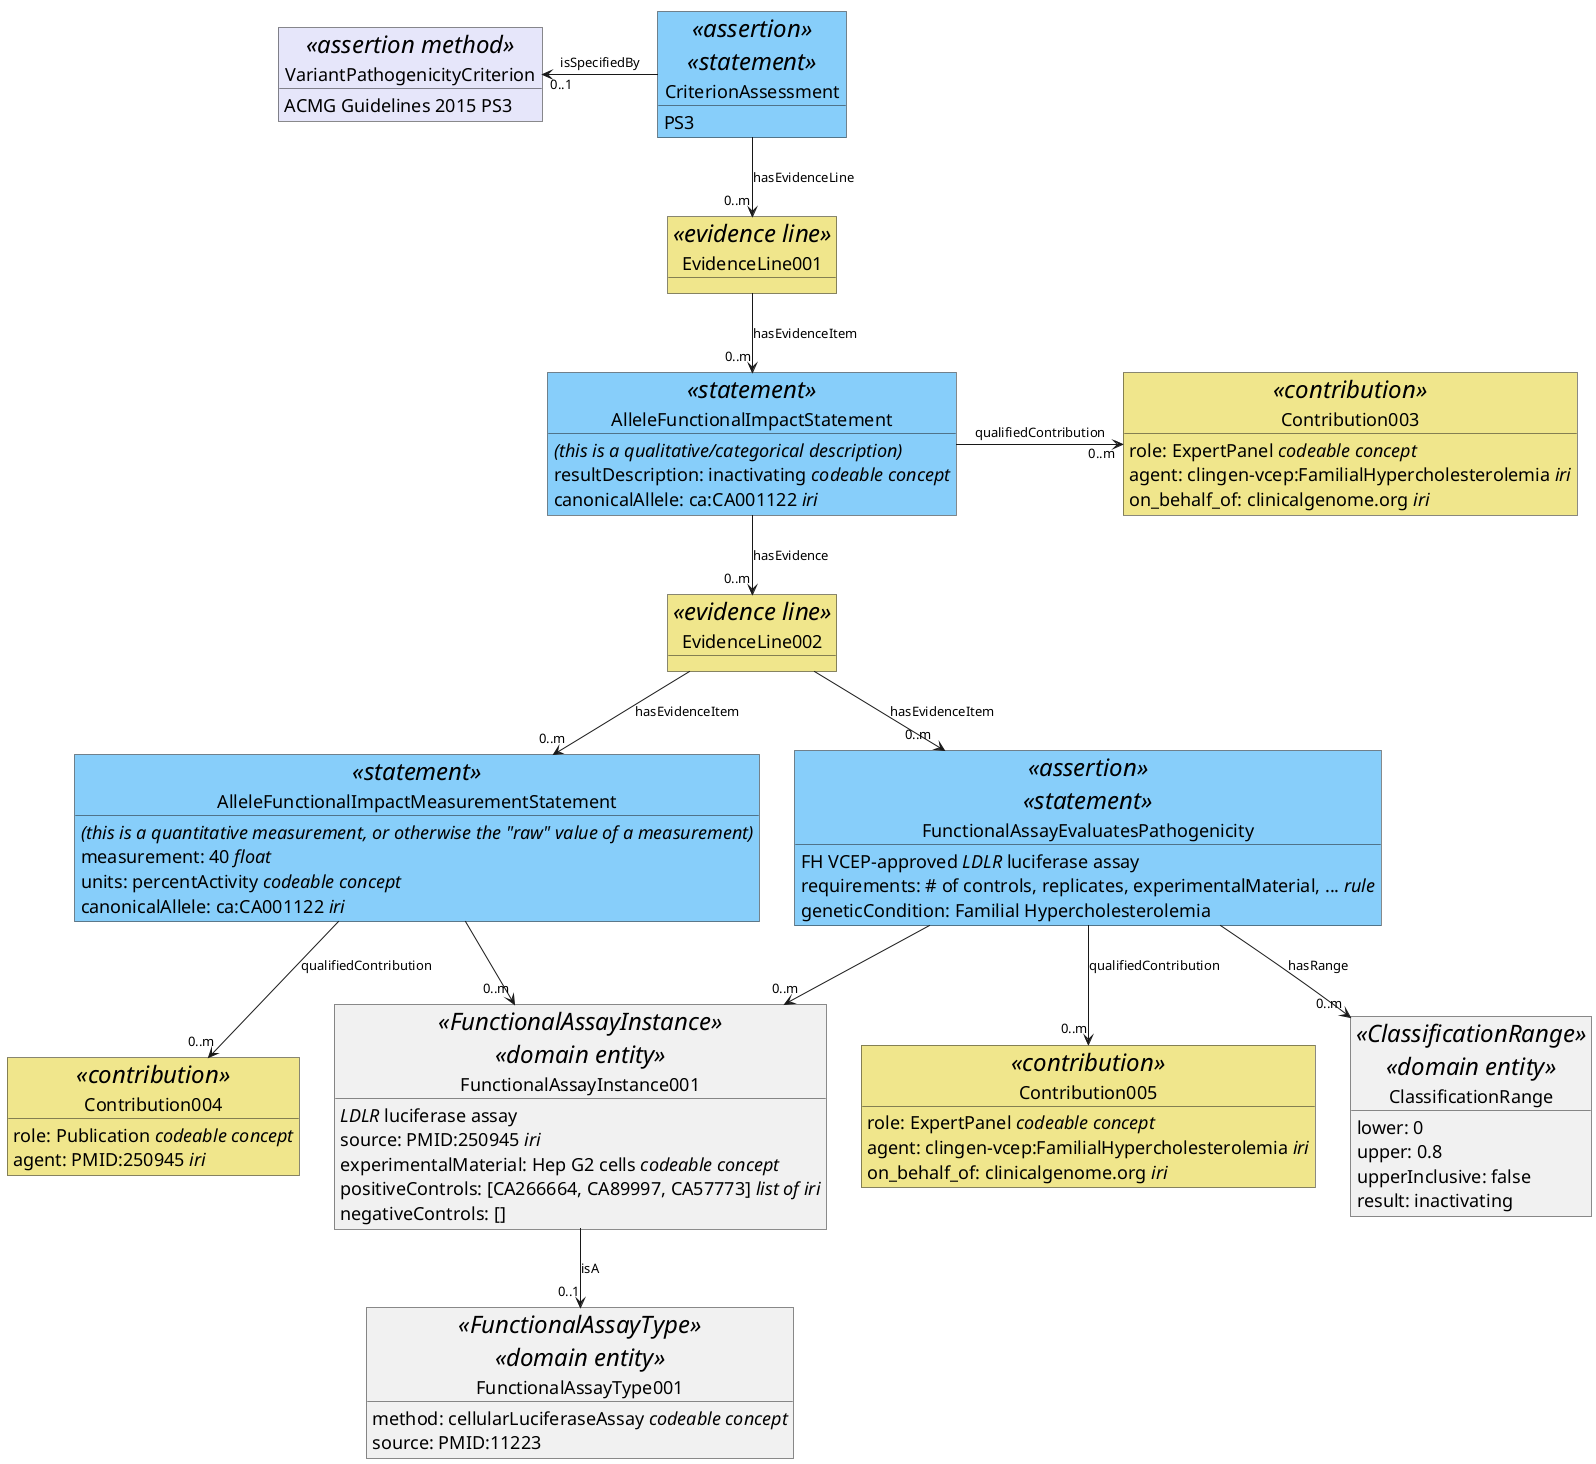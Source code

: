 @startuml

skinparam object {
    backgroundColor<<evidence line>> Khaki
    backgroundColor<<contribution>> Khaki
    backgroundColor<<assertion method>> Lavender
    backgroundColor<<statement>> LightSkyBlue
    backgroundColor<<assertion>> LightSkyBlue
    StereotypeFontSize 24
    FontSize 18
}

object EvidenceLine001 <<evidence line>>

object VariantPathogenicityCriterion <<assertion method>> {
    ACMG Guidelines 2015 PS3
}

object CriterionAssessment <<assertion>> <<statement>> {
    PS3
}

object AlleleFunctionalImpactStatement <<statement>> {
    //(this is a qualitative/categorical description)//
    resultDescription: inactivating //codeable concept//
    canonicalAllele: ca:CA001122 //iri//
}

object EvidenceLine002 <<evidence line>>

object AlleleFunctionalImpactMeasurementStatement <<statement>> {
    //(this is a quantitative measurement, or otherwise the "raw" value of a measurement)//
    measurement: 40 //float//
    units: percentActivity //codeable concept//
    canonicalAllele: ca:CA001122 //iri//
}
object FunctionalAssayEvaluatesPathogenicity <<assertion>> <<statement>> {
    FH VCEP-approved //LDLR// luciferase assay
    requirements: # of controls, replicates, experimentalMaterial, ... //rule//
    geneticCondition: Familial Hypercholesterolemia
}

object FunctionalAssayInstance001 <<FunctionalAssayInstance>> <<domain entity>> {
    //LDLR// luciferase assay
    source: PMID:250945 //iri//
    experimentalMaterial: Hep G2 cells //codeable concept//
    positiveControls: [CA266664, CA89997, CA57773] //list of iri//
    negativeControls: []
}

FunctionalAssayEvaluatesPathogenicity --> "0..m" FunctionalAssayInstance001

AlleleFunctionalImpactMeasurementStatement --> "0..m" FunctionalAssayInstance001

object FunctionalAssayType001 <<FunctionalAssayType>> <<domain entity>> {
    method: cellularLuciferaseAssay //codeable concept//
    source: PMID:11223
}

FunctionalAssayInstance001 --> "0..1" FunctionalAssayType001 : isA

object ClassificationRange <<ClassificationRange>> <<domain entity>> {
    lower: 0
    upper: 0.8
    upperInclusive: false
    result: inactivating
}

CriterionAssessment -left-> "0..1" VariantPathogenicityCriterion : isSpecifiedBy
CriterionAssessment --> "0..m" EvidenceLine001 : hasEvidenceLine

EvidenceLine001 --> "0..m" AlleleFunctionalImpactStatement : hasEvidenceItem
EvidenceLine002 --> "0..m" FunctionalAssayEvaluatesPathogenicity : hasEvidenceItem

AlleleFunctionalImpactStatement --> "0..m" EvidenceLine002 : hasEvidence
EvidenceLine002 --> "0..m" AlleleFunctionalImpactMeasurementStatement : hasEvidenceItem

FunctionalAssayEvaluatesPathogenicity --> "0..m" ClassificationRange : hasRange

' contributions

object Contribution003 <<contribution>> {
    role: ExpertPanel //codeable concept//
    agent: clingen-vcep:FamilialHypercholesterolemia //iri//
    on_behalf_of: clinicalgenome.org //iri//
}

AlleleFunctionalImpactStatement -right-> "0..m" Contribution003 : qualifiedContribution

object Contribution004 <<contribution>> {
    role: Publication //codeable concept//
    agent: PMID:250945 //iri//
}

AlleleFunctionalImpactMeasurementStatement --> "0..m" Contribution004 : qualifiedContribution

object Contribution005 <<contribution>> {
    role: ExpertPanel //codeable concept//
    agent: clingen-vcep:FamilialHypercholesterolemia //iri//
    on_behalf_of: clinicalgenome.org //iri//
}

FunctionalAssayEvaluatesPathogenicity --> "0..m" Contribution005 : qualifiedContribution

@enduml